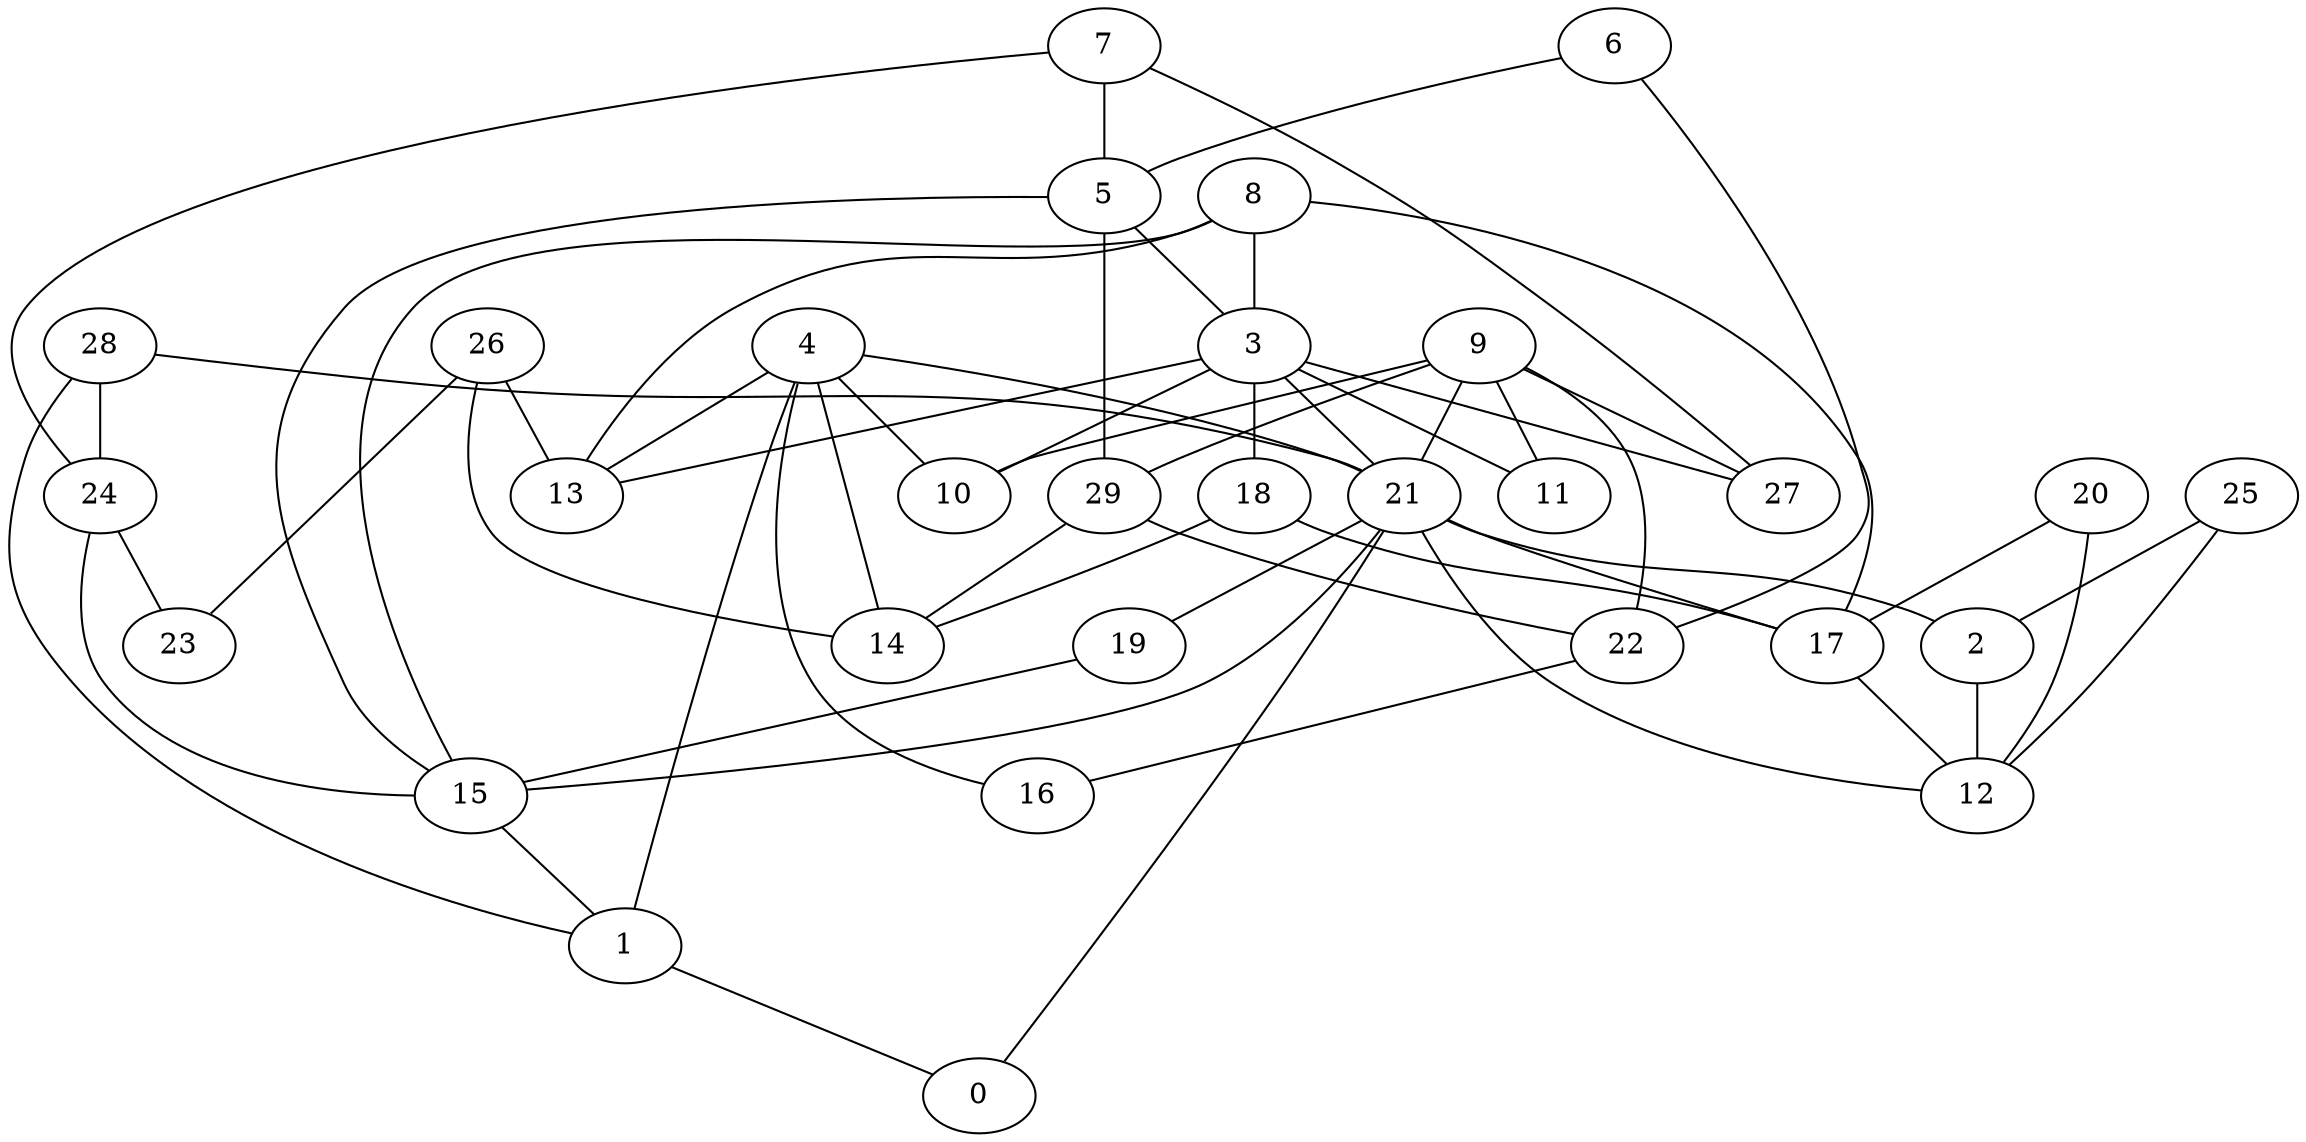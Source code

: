 digraph GG_graph {

subgraph G_graph {
edge [color = black]
"1" -> "0" [dir = none]
"9" -> "22" [dir = none]
"9" -> "27" [dir = none]
"9" -> "11" [dir = none]
"9" -> "21" [dir = none]
"9" -> "10" [dir = none]
"9" -> "29" [dir = none]
"22" -> "16" [dir = none]
"29" -> "22" [dir = none]
"29" -> "14" [dir = none]
"15" -> "1" [dir = none]
"26" -> "14" [dir = none]
"26" -> "13" [dir = none]
"26" -> "23" [dir = none]
"17" -> "12" [dir = none]
"28" -> "24" [dir = none]
"28" -> "21" [dir = none]
"28" -> "1" [dir = none]
"7" -> "5" [dir = none]
"7" -> "27" [dir = none]
"7" -> "24" [dir = none]
"20" -> "12" [dir = none]
"20" -> "17" [dir = none]
"21" -> "17" [dir = none]
"21" -> "0" [dir = none]
"21" -> "15" [dir = none]
"21" -> "12" [dir = none]
"21" -> "19" [dir = none]
"21" -> "2" [dir = none]
"4" -> "10" [dir = none]
"4" -> "14" [dir = none]
"4" -> "21" [dir = none]
"4" -> "13" [dir = none]
"4" -> "1" [dir = none]
"4" -> "16" [dir = none]
"8" -> "15" [dir = none]
"8" -> "13" [dir = none]
"8" -> "17" [dir = none]
"8" -> "3" [dir = none]
"19" -> "15" [dir = none]
"3" -> "13" [dir = none]
"3" -> "10" [dir = none]
"3" -> "18" [dir = none]
"3" -> "21" [dir = none]
"3" -> "11" [dir = none]
"3" -> "27" [dir = none]
"6" -> "22" [dir = none]
"6" -> "5" [dir = none]
"5" -> "3" [dir = none]
"5" -> "29" [dir = none]
"5" -> "15" [dir = none]
"24" -> "23" [dir = none]
"24" -> "15" [dir = none]
"18" -> "14" [dir = none]
"18" -> "17" [dir = none]
"25" -> "12" [dir = none]
"25" -> "2" [dir = none]
"2" -> "12" [dir = none]
}

}
